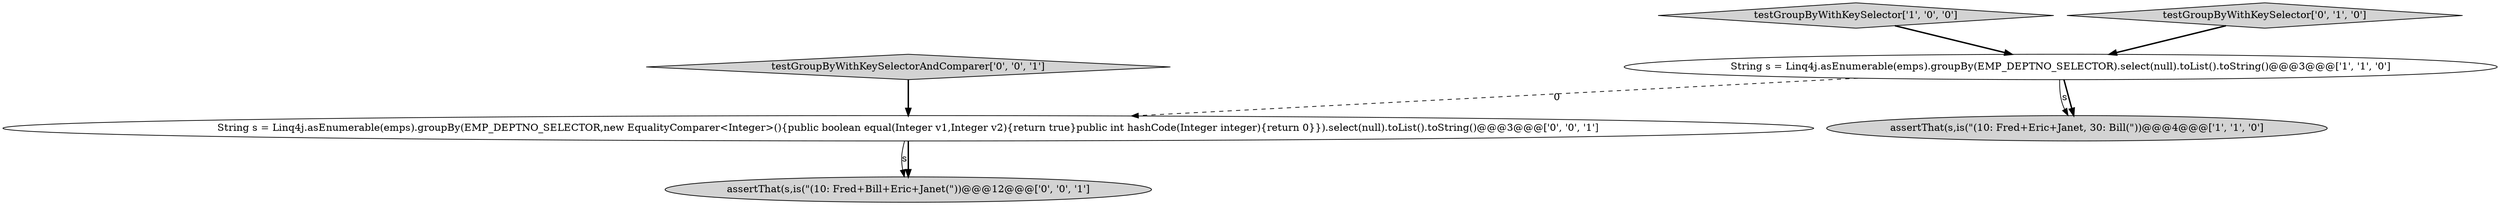 digraph {
0 [style = filled, label = "String s = Linq4j.asEnumerable(emps).groupBy(EMP_DEPTNO_SELECTOR).select(null).toList().toString()@@@3@@@['1', '1', '0']", fillcolor = white, shape = ellipse image = "AAA0AAABBB1BBB"];
1 [style = filled, label = "testGroupByWithKeySelector['1', '0', '0']", fillcolor = lightgray, shape = diamond image = "AAA0AAABBB1BBB"];
4 [style = filled, label = "String s = Linq4j.asEnumerable(emps).groupBy(EMP_DEPTNO_SELECTOR,new EqualityComparer<Integer>(){public boolean equal(Integer v1,Integer v2){return true}public int hashCode(Integer integer){return 0}}).select(null).toList().toString()@@@3@@@['0', '0', '1']", fillcolor = white, shape = ellipse image = "AAA0AAABBB3BBB"];
2 [style = filled, label = "assertThat(s,is(\"(10: Fred+Eric+Janet, 30: Bill(\"))@@@4@@@['1', '1', '0']", fillcolor = lightgray, shape = ellipse image = "AAA0AAABBB1BBB"];
3 [style = filled, label = "testGroupByWithKeySelector['0', '1', '0']", fillcolor = lightgray, shape = diamond image = "AAA0AAABBB2BBB"];
6 [style = filled, label = "assertThat(s,is(\"(10: Fred+Bill+Eric+Janet(\"))@@@12@@@['0', '0', '1']", fillcolor = lightgray, shape = ellipse image = "AAA0AAABBB3BBB"];
5 [style = filled, label = "testGroupByWithKeySelectorAndComparer['0', '0', '1']", fillcolor = lightgray, shape = diamond image = "AAA0AAABBB3BBB"];
4->6 [style = solid, label="s"];
5->4 [style = bold, label=""];
0->4 [style = dashed, label="0"];
1->0 [style = bold, label=""];
4->6 [style = bold, label=""];
0->2 [style = solid, label="s"];
3->0 [style = bold, label=""];
0->2 [style = bold, label=""];
}
